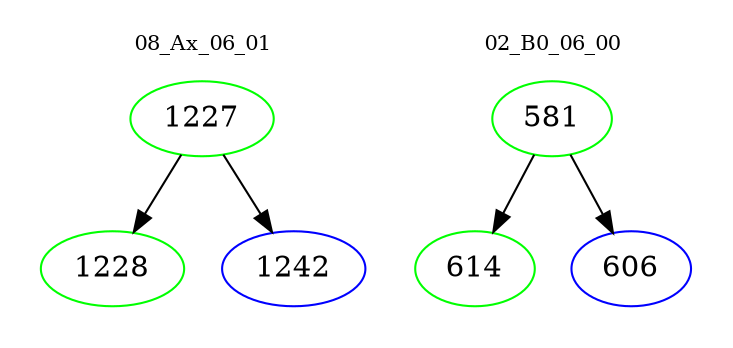 digraph{
subgraph cluster_0 {
color = white
label = "08_Ax_06_01";
fontsize=10;
T0_1227 [label="1227", color="green"]
T0_1227 -> T0_1228 [color="black"]
T0_1228 [label="1228", color="green"]
T0_1227 -> T0_1242 [color="black"]
T0_1242 [label="1242", color="blue"]
}
subgraph cluster_1 {
color = white
label = "02_B0_06_00";
fontsize=10;
T1_581 [label="581", color="green"]
T1_581 -> T1_614 [color="black"]
T1_614 [label="614", color="green"]
T1_581 -> T1_606 [color="black"]
T1_606 [label="606", color="blue"]
}
}
